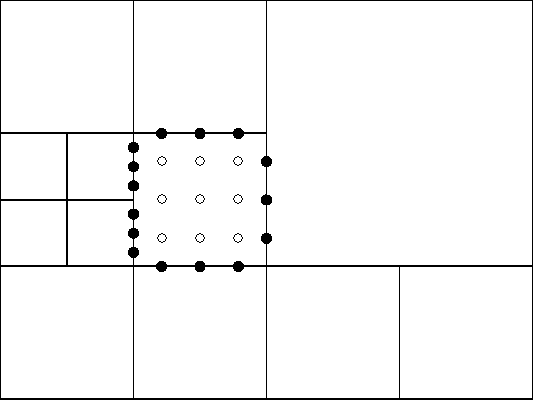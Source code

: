 size(0,200);

// corner points
pair p1 = (-1,-1);
pair p2 = (+1,-1);
pair p3 = (+1,+1);
pair p4 = (-1,+1);

real a = 1.0/sqrt(3.0);
real[] x = {-a, 0, +a};
int n = 3; // number of gauss points

// interior gauss points
for(int i=0; i<n; ++i)
   for(int j=0; j<n; ++j)
      label("$\circ$",(x[i],x[j]));

draw(p1--p2--p3--p4--cycle);

pair p5 = (-3,-1);
pair p6 = (-3,+1);
pair p7 = (-2,-1);
pair p8 = (-2,+1);
pair p9 = (-1,0);
pair p10= (-3,0);
pair p11= (-3,+3);
pair p12= (-1,+3);
pair p13= (+1,+3);
pair p14= (+5,+3);
pair p15= (+5,-1);
pair p16= (-3,-3);
pair p17= (-1,-3);
pair p18= (+1,-3);
pair p19= (+5,-3);
pair p20= (+3,-3);
pair p21= (+3,-1);

draw(p1--p5--p6--p4);
draw(p7--p8);
draw(p9--p10);
draw(p6--p11--p12--p13--p14);
draw(p4--p12);
draw(p3--p13--p14--p15--p2);
draw(p5--p16--p17--p18--p19--p15);
draw(p1--p17);
draw(p2--p18);
draw(p20--p21);

// boundary gauss points
pen pd = linewidth(5);
for(int i=0; i<n; ++i)
{
   dot((x[i],-1),pd);
   dot((x[i],+1),pd);
   dot((+1,x[i]),pd);

   dot((-1, -0.5+0.5*x[i]),pd);
   dot((-1, +0.5+0.5*x[i]),pd);
}

